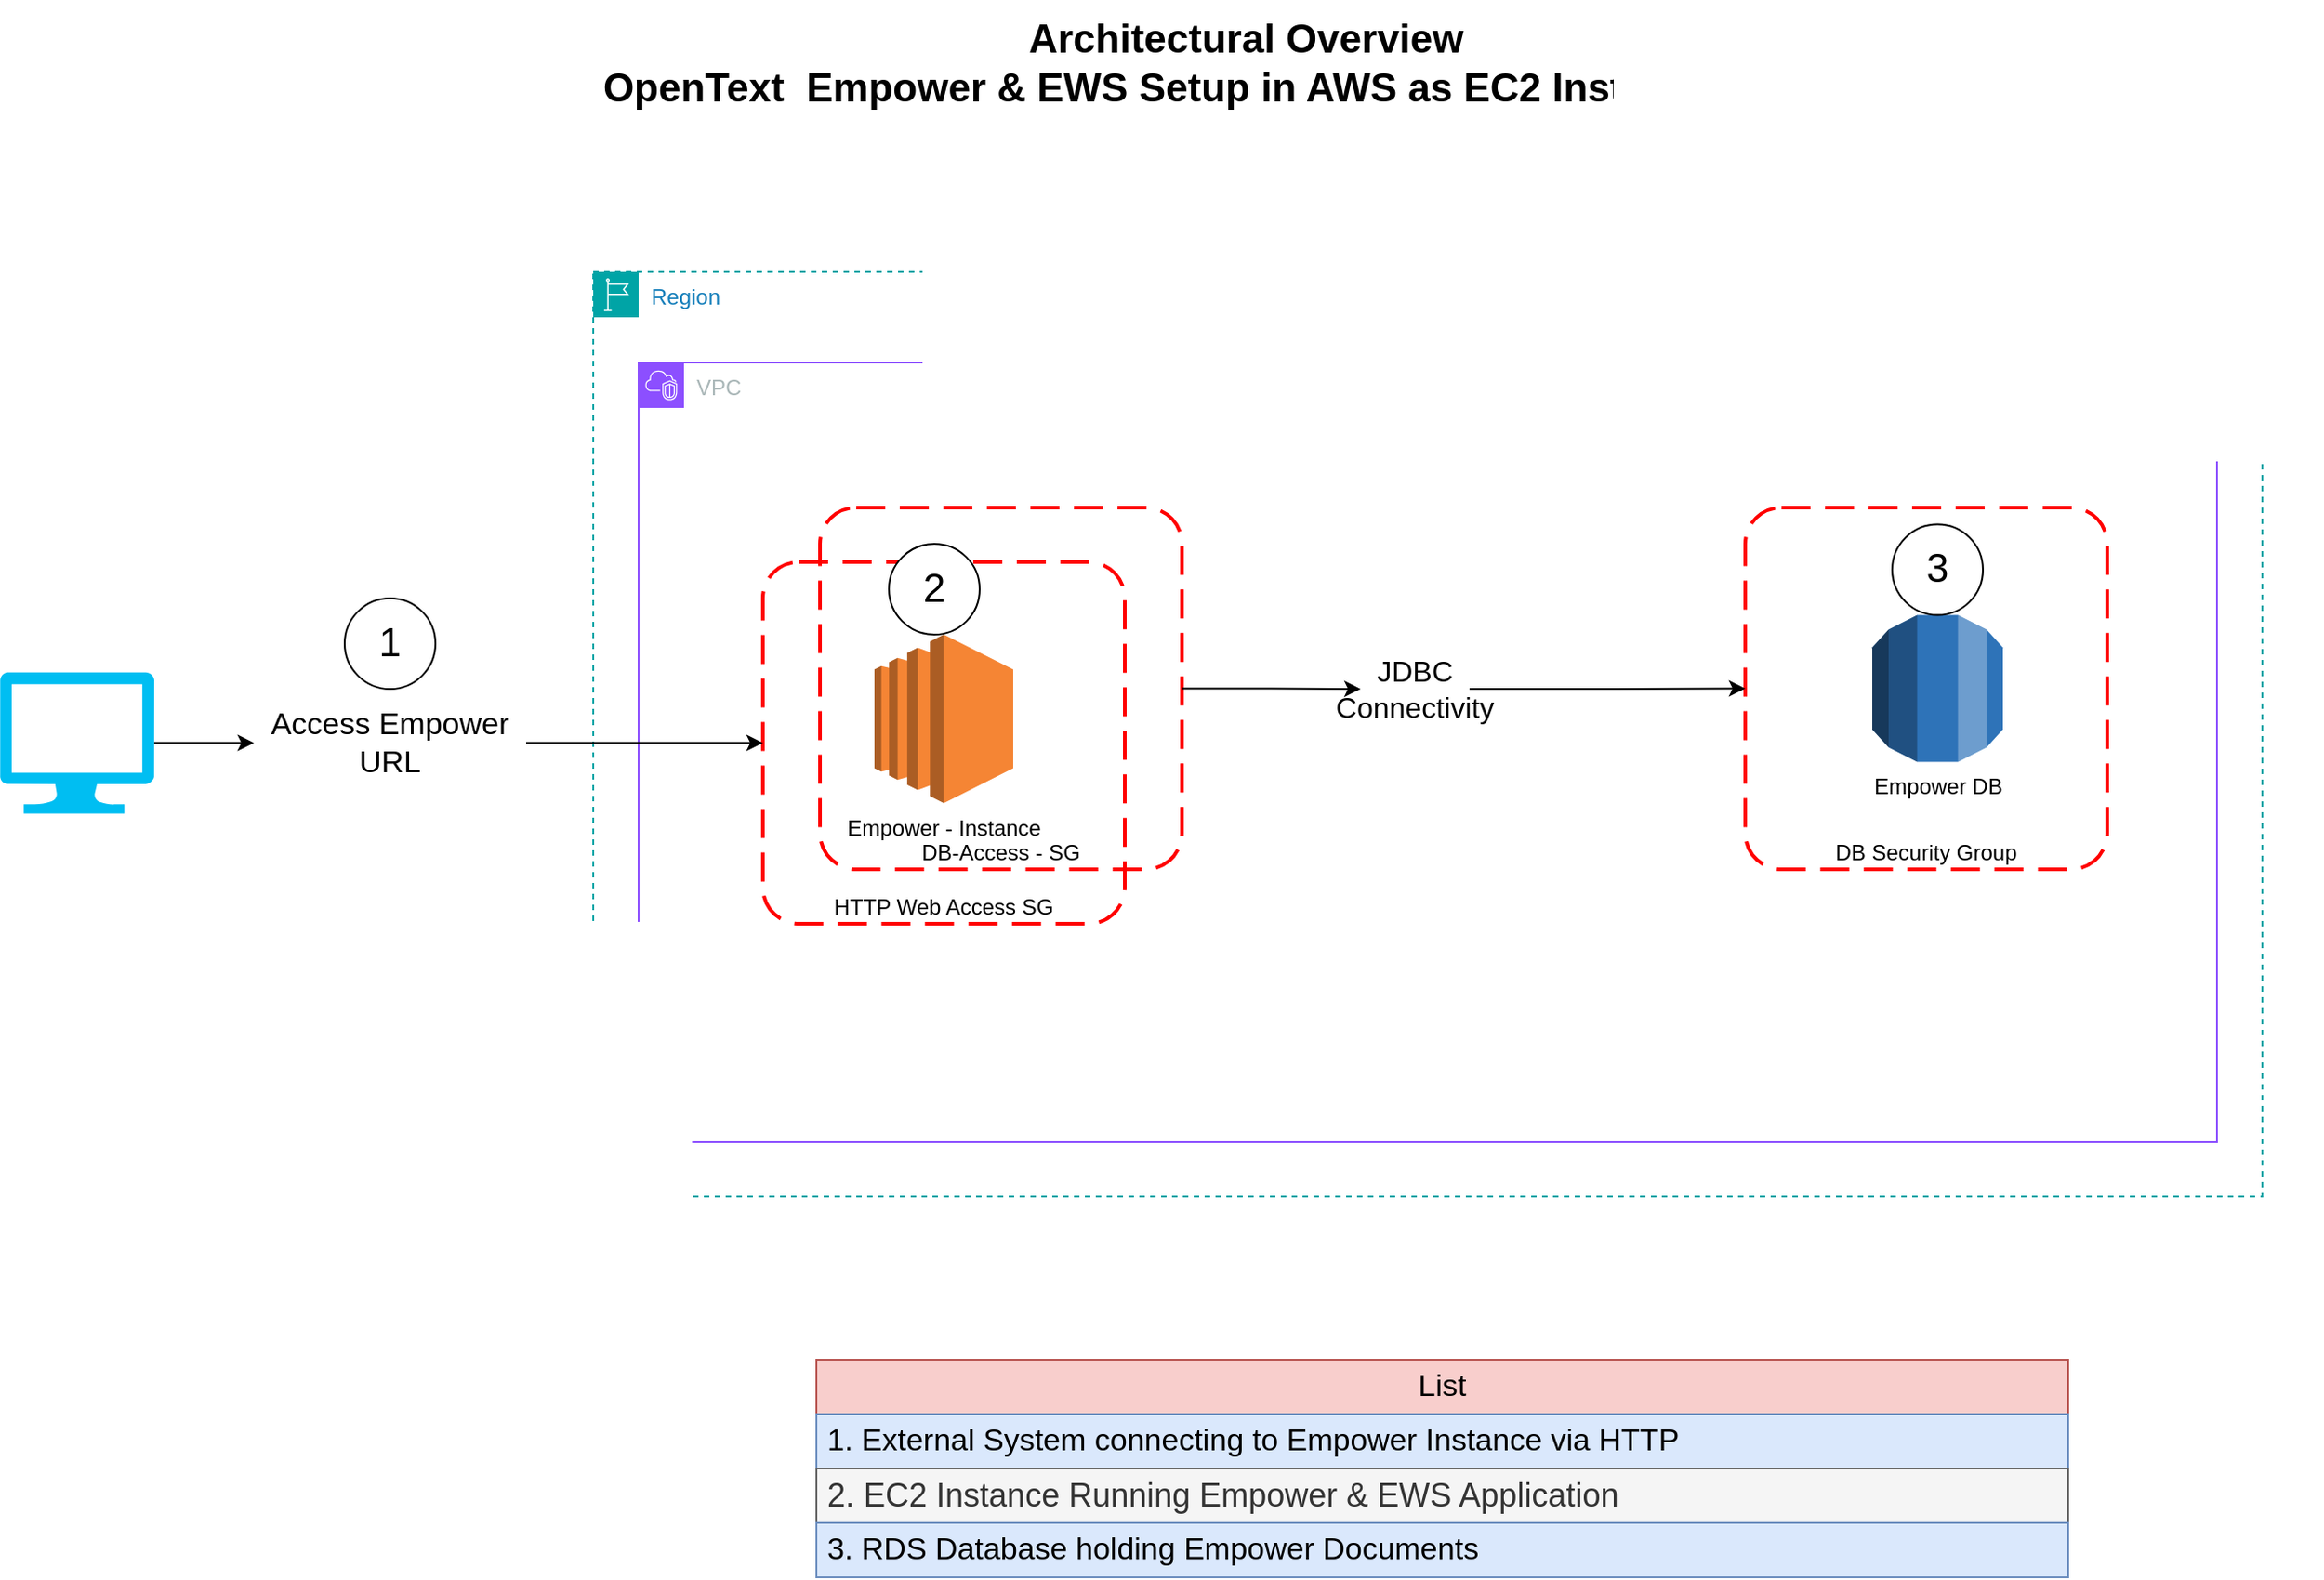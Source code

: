 <mxfile version="24.7.6">
  <diagram name="Page-1" id="uJbB1_migbOvA8Bnsaw_">
    <mxGraphModel dx="1985" dy="1030" grid="1" gridSize="10" guides="1" tooltips="1" connect="1" arrows="1" fold="1" page="1" pageScale="1" pageWidth="1654" pageHeight="1169" math="0" shadow="0">
      <root>
        <mxCell id="0" />
        <mxCell id="1" parent="0" />
        <mxCell id="mgFgYEvAXB3xenWmPVLk-1" value="Region" style="points=[[0,0],[0.25,0],[0.5,0],[0.75,0],[1,0],[1,0.25],[1,0.5],[1,0.75],[1,1],[0.75,1],[0.5,1],[0.25,1],[0,1],[0,0.75],[0,0.5],[0,0.25]];outlineConnect=0;gradientColor=none;html=1;whiteSpace=wrap;fontSize=12;fontStyle=0;container=1;pointerEvents=0;collapsible=0;recursiveResize=0;shape=mxgraph.aws4.group;grIcon=mxgraph.aws4.group_region;strokeColor=#00A4A6;fillColor=none;verticalAlign=top;align=left;spacingLeft=30;fontColor=#147EBA;dashed=1;" vertex="1" parent="1">
          <mxGeometry x="507" y="240" width="920" height="510" as="geometry" />
        </mxCell>
        <mxCell id="mgFgYEvAXB3xenWmPVLk-2" value="VPC" style="points=[[0,0],[0.25,0],[0.5,0],[0.75,0],[1,0],[1,0.25],[1,0.5],[1,0.75],[1,1],[0.75,1],[0.5,1],[0.25,1],[0,1],[0,0.75],[0,0.5],[0,0.25]];outlineConnect=0;gradientColor=none;html=1;whiteSpace=wrap;fontSize=12;fontStyle=0;container=1;pointerEvents=0;collapsible=0;recursiveResize=0;shape=mxgraph.aws4.group;grIcon=mxgraph.aws4.group_vpc2;strokeColor=#8C4FFF;fillColor=none;verticalAlign=top;align=left;spacingLeft=30;fontColor=#AAB7B8;dashed=0;" vertex="1" parent="mgFgYEvAXB3xenWmPVLk-1">
          <mxGeometry x="25" y="50" width="870" height="430" as="geometry" />
        </mxCell>
        <mxCell id="mgFgYEvAXB3xenWmPVLk-4" value="Empower - Instance" style="outlineConnect=0;dashed=0;verticalLabelPosition=bottom;verticalAlign=top;align=center;html=1;shape=mxgraph.aws3.ec2;fillColor=#F58534;gradientColor=none;" vertex="1" parent="mgFgYEvAXB3xenWmPVLk-2">
          <mxGeometry x="130" y="150" width="76.5" height="93" as="geometry" />
        </mxCell>
        <mxCell id="mgFgYEvAXB3xenWmPVLk-5" value="Empower DB" style="outlineConnect=0;dashed=0;verticalLabelPosition=bottom;verticalAlign=top;align=center;html=1;shape=mxgraph.aws3.rds;fillColor=#2E73B8;gradientColor=none;" vertex="1" parent="mgFgYEvAXB3xenWmPVLk-2">
          <mxGeometry x="680" y="139.25" width="72" height="81" as="geometry" />
        </mxCell>
        <mxCell id="mgFgYEvAXB3xenWmPVLk-6" value="HTTP Web Access SG" style="rounded=1;arcSize=10;dashed=1;strokeColor=#ff0000;fillColor=none;gradientColor=none;dashPattern=8 4;strokeWidth=2;verticalAlign=bottom;" vertex="1" parent="mgFgYEvAXB3xenWmPVLk-2">
          <mxGeometry x="68.5" y="110" width="199.5" height="199.5" as="geometry" />
        </mxCell>
        <mxCell id="mgFgYEvAXB3xenWmPVLk-7" value="DB Security Group" style="rounded=1;arcSize=10;dashed=1;strokeColor=#ff0000;fillColor=none;gradientColor=none;dashPattern=8 4;strokeWidth=2;verticalAlign=bottom;" vertex="1" parent="mgFgYEvAXB3xenWmPVLk-2">
          <mxGeometry x="610" y="80" width="199.5" height="199.5" as="geometry" />
        </mxCell>
        <mxCell id="mgFgYEvAXB3xenWmPVLk-9" style="edgeStyle=orthogonalEdgeStyle;rounded=0;orthogonalLoop=1;jettySize=auto;html=1;exitX=1;exitY=0.5;exitDx=0;exitDy=0;entryX=0;entryY=0.5;entryDx=0;entryDy=0;" edge="1" parent="mgFgYEvAXB3xenWmPVLk-2" source="mgFgYEvAXB3xenWmPVLk-23" target="mgFgYEvAXB3xenWmPVLk-7">
          <mxGeometry relative="1" as="geometry" />
        </mxCell>
        <mxCell id="mgFgYEvAXB3xenWmPVLk-8" value="DB-Access - SG" style="rounded=1;arcSize=10;dashed=1;strokeColor=#ff0000;fillColor=none;gradientColor=none;dashPattern=8 4;strokeWidth=2;verticalAlign=bottom;" vertex="1" parent="mgFgYEvAXB3xenWmPVLk-2">
          <mxGeometry x="100" y="80" width="199.5" height="199.5" as="geometry" />
        </mxCell>
        <mxCell id="mgFgYEvAXB3xenWmPVLk-19" value="&lt;font style=&quot;font-size: 22px;&quot;&gt;2&lt;/font&gt;" style="ellipse;whiteSpace=wrap;html=1;aspect=fixed;" vertex="1" parent="mgFgYEvAXB3xenWmPVLk-2">
          <mxGeometry x="138" y="100" width="50" height="50" as="geometry" />
        </mxCell>
        <mxCell id="mgFgYEvAXB3xenWmPVLk-20" value="&lt;font style=&quot;font-size: 22px;&quot;&gt;3&lt;/font&gt;" style="ellipse;whiteSpace=wrap;html=1;aspect=fixed;" vertex="1" parent="mgFgYEvAXB3xenWmPVLk-2">
          <mxGeometry x="691" y="89.25" width="50" height="50" as="geometry" />
        </mxCell>
        <mxCell id="mgFgYEvAXB3xenWmPVLk-22" value="" style="edgeStyle=orthogonalEdgeStyle;rounded=0;orthogonalLoop=1;jettySize=auto;html=1;exitX=1;exitY=0.5;exitDx=0;exitDy=0;entryX=0;entryY=0.5;entryDx=0;entryDy=0;" edge="1" parent="mgFgYEvAXB3xenWmPVLk-2" source="mgFgYEvAXB3xenWmPVLk-8" target="mgFgYEvAXB3xenWmPVLk-23">
          <mxGeometry relative="1" as="geometry">
            <mxPoint x="182" y="270" as="sourcePoint" />
            <mxPoint x="492" y="270" as="targetPoint" />
          </mxGeometry>
        </mxCell>
        <mxCell id="mgFgYEvAXB3xenWmPVLk-23" value="&lt;font style=&quot;font-size: 16px;&quot;&gt;JDBC Connectivity&lt;/font&gt;" style="text;html=1;align=center;verticalAlign=middle;whiteSpace=wrap;rounded=0;" vertex="1" parent="mgFgYEvAXB3xenWmPVLk-2">
          <mxGeometry x="398" y="165" width="60" height="30" as="geometry" />
        </mxCell>
        <mxCell id="mgFgYEvAXB3xenWmPVLk-21" style="edgeStyle=orthogonalEdgeStyle;rounded=0;orthogonalLoop=1;jettySize=auto;html=1;exitX=0.5;exitY=1;exitDx=0;exitDy=0;" edge="1" parent="mgFgYEvAXB3xenWmPVLk-1" source="mgFgYEvAXB3xenWmPVLk-2" target="mgFgYEvAXB3xenWmPVLk-2">
          <mxGeometry relative="1" as="geometry" />
        </mxCell>
        <mxCell id="mgFgYEvAXB3xenWmPVLk-11" style="edgeStyle=orthogonalEdgeStyle;rounded=0;orthogonalLoop=1;jettySize=auto;html=1;exitX=1;exitY=0.5;exitDx=0;exitDy=0;exitPerimeter=0;entryX=0;entryY=0.5;entryDx=0;entryDy=0;" edge="1" parent="1" source="mgFgYEvAXB3xenWmPVLk-12" target="mgFgYEvAXB3xenWmPVLk-6">
          <mxGeometry relative="1" as="geometry" />
        </mxCell>
        <mxCell id="mgFgYEvAXB3xenWmPVLk-10" value="" style="verticalLabelPosition=bottom;html=1;verticalAlign=top;align=center;strokeColor=none;fillColor=#00BEF2;shape=mxgraph.azure.computer;pointerEvents=1;" vertex="1" parent="1">
          <mxGeometry x="180" y="460.75" width="85" height="78" as="geometry" />
        </mxCell>
        <mxCell id="mgFgYEvAXB3xenWmPVLk-13" value="" style="edgeStyle=orthogonalEdgeStyle;rounded=0;orthogonalLoop=1;jettySize=auto;html=1;exitX=1;exitY=0.5;exitDx=0;exitDy=0;exitPerimeter=0;entryX=0;entryY=0.5;entryDx=0;entryDy=0;" edge="1" parent="1" source="mgFgYEvAXB3xenWmPVLk-10" target="mgFgYEvAXB3xenWmPVLk-12">
          <mxGeometry relative="1" as="geometry">
            <mxPoint x="315" y="500" as="sourcePoint" />
            <mxPoint x="601" y="500" as="targetPoint" />
          </mxGeometry>
        </mxCell>
        <mxCell id="mgFgYEvAXB3xenWmPVLk-12" value="&lt;font style=&quot;font-size: 17px;&quot;&gt;Access Empower URL&lt;/font&gt;" style="text;html=1;align=center;verticalAlign=middle;whiteSpace=wrap;rounded=0;" vertex="1" parent="1">
          <mxGeometry x="320" y="484.75" width="150" height="30" as="geometry" />
        </mxCell>
        <mxCell id="mgFgYEvAXB3xenWmPVLk-18" value="&lt;font style=&quot;font-size: 22px;&quot;&gt;1&lt;/font&gt;" style="ellipse;whiteSpace=wrap;html=1;aspect=fixed;" vertex="1" parent="1">
          <mxGeometry x="370" y="420" width="50" height="50" as="geometry" />
        </mxCell>
        <mxCell id="mgFgYEvAXB3xenWmPVLk-25" value="&lt;font style=&quot;font-size: 17px;&quot;&gt;List&lt;/font&gt;" style="swimlane;fontStyle=0;childLayout=stackLayout;horizontal=1;startSize=30;horizontalStack=0;resizeParent=1;resizeParentMax=0;resizeLast=0;collapsible=1;marginBottom=0;whiteSpace=wrap;html=1;fillColor=#f8cecc;strokeColor=#b85450;" vertex="1" parent="1">
          <mxGeometry x="630" y="840" width="690" height="120" as="geometry" />
        </mxCell>
        <mxCell id="mgFgYEvAXB3xenWmPVLk-26" value="&lt;font style=&quot;font-size: 17px;&quot;&gt;1. External System connecting to Empower Instance via HTTP&amp;nbsp;&lt;/font&gt;" style="text;strokeColor=#6c8ebf;fillColor=#dae8fc;align=left;verticalAlign=middle;spacingLeft=4;spacingRight=4;overflow=hidden;points=[[0,0.5],[1,0.5]];portConstraint=eastwest;rotatable=0;whiteSpace=wrap;html=1;" vertex="1" parent="mgFgYEvAXB3xenWmPVLk-25">
          <mxGeometry y="30" width="690" height="30" as="geometry" />
        </mxCell>
        <mxCell id="mgFgYEvAXB3xenWmPVLk-27" value="&lt;font style=&quot;font-size: 18px;&quot;&gt;2. EC2 Instance Running Empower &amp;amp; EWS Application&lt;/font&gt;" style="text;strokeColor=#666666;fillColor=#f5f5f5;align=left;verticalAlign=middle;spacingLeft=4;spacingRight=4;overflow=hidden;points=[[0,0.5],[1,0.5]];portConstraint=eastwest;rotatable=0;whiteSpace=wrap;html=1;fontColor=#333333;" vertex="1" parent="mgFgYEvAXB3xenWmPVLk-25">
          <mxGeometry y="60" width="690" height="30" as="geometry" />
        </mxCell>
        <mxCell id="mgFgYEvAXB3xenWmPVLk-28" value="&lt;font style=&quot;font-size: 17px;&quot;&gt;3. RDS Database holding Empower Documents&lt;/font&gt;" style="text;strokeColor=#6c8ebf;fillColor=#dae8fc;align=left;verticalAlign=middle;spacingLeft=4;spacingRight=4;overflow=hidden;points=[[0,0.5],[1,0.5]];portConstraint=eastwest;rotatable=0;whiteSpace=wrap;html=1;" vertex="1" parent="mgFgYEvAXB3xenWmPVLk-25">
          <mxGeometry y="90" width="690" height="30" as="geometry" />
        </mxCell>
        <mxCell id="mgFgYEvAXB3xenWmPVLk-29" value="&lt;div&gt;&lt;font size=&quot;1&quot; style=&quot;&quot;&gt;&lt;b style=&quot;font-size: 22px;&quot;&gt;Architectural Overview&amp;nbsp;&lt;/b&gt;&lt;/font&gt;&lt;/div&gt;&lt;font size=&quot;1&quot; style=&quot;&quot;&gt;&lt;b style=&quot;font-size: 22px;&quot;&gt;OpenText&amp;nbsp; Empower &amp;amp; EWS Setup in AWS as EC2 Instance with RDS&lt;/b&gt;&lt;/font&gt;" style="text;html=1;align=center;verticalAlign=middle;whiteSpace=wrap;rounded=0;" vertex="1" parent="1">
          <mxGeometry x="280" y="90" width="1180" height="70" as="geometry" />
        </mxCell>
      </root>
    </mxGraphModel>
  </diagram>
</mxfile>

